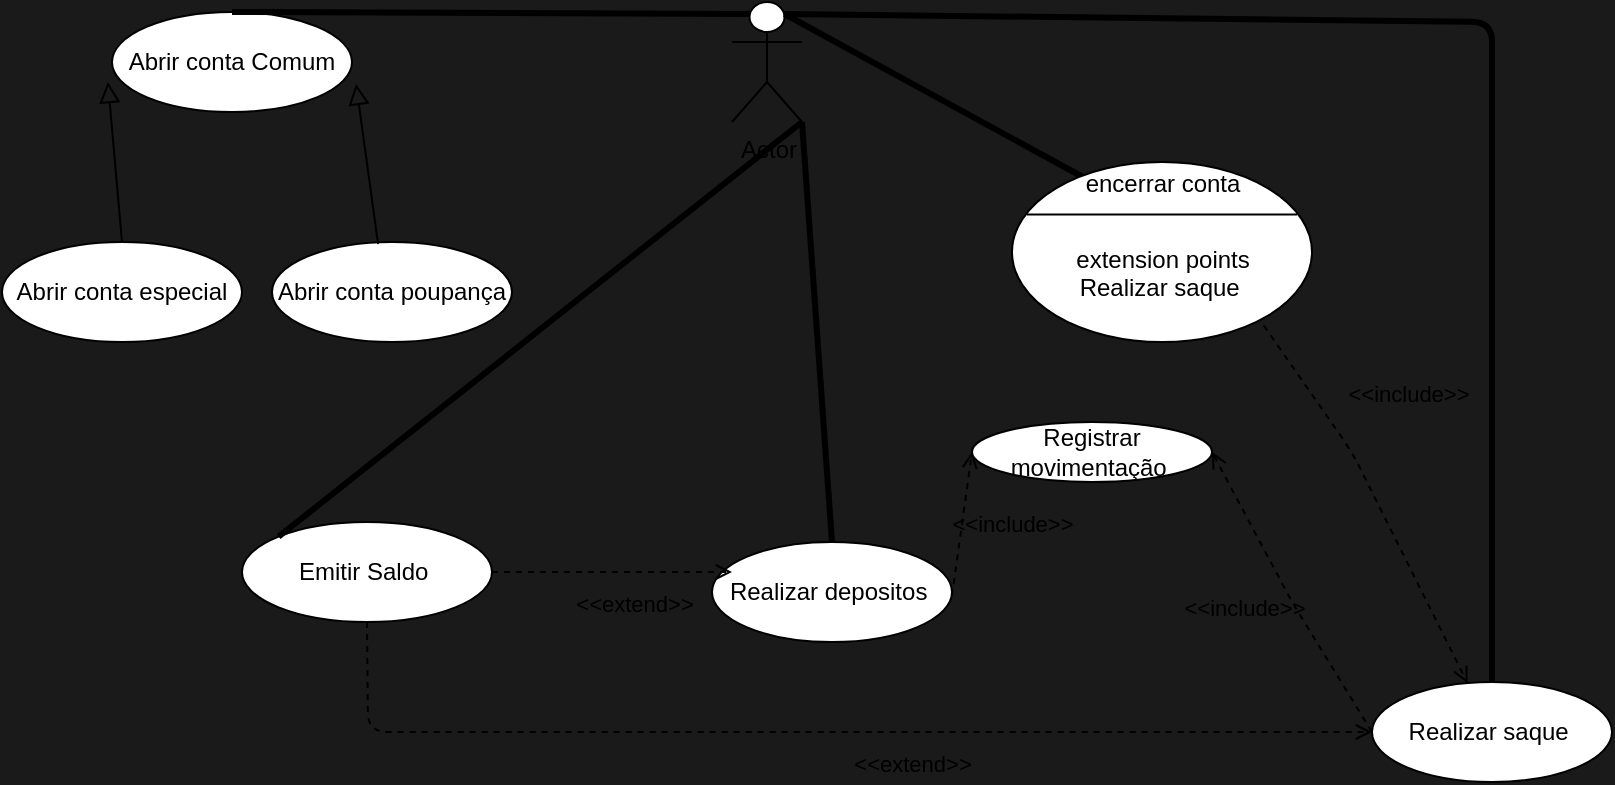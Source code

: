 <mxfile>
    <diagram id="IQ4SyVJ8WSmlafFfYSQ8" name="Página-1">
        <mxGraphModel dx="568" dy="480" grid="1" gridSize="10" guides="1" tooltips="1" connect="0" arrows="1" fold="1" page="1" pageScale="1" pageWidth="850" pageHeight="1100" background="#1A1A1A" math="0" shadow="0">
            <root>
                <mxCell id="0"/>
                <mxCell id="1" parent="0"/>
                <mxCell id="2" value="Actor" style="shape=umlActor;verticalLabelPosition=bottom;verticalAlign=top;html=1;outlineConnect=0;" parent="1" vertex="1">
                    <mxGeometry x="390" y="10" width="35" height="60" as="geometry"/>
                </mxCell>
                <mxCell id="5" value="Abrir conta Comum" style="ellipse;whiteSpace=wrap;html=1;" vertex="1" parent="1">
                    <mxGeometry x="80" y="15" width="120" height="50" as="geometry"/>
                </mxCell>
                <mxCell id="6" value="Emitir Saldo&amp;nbsp;" style="ellipse;whiteSpace=wrap;html=1;" vertex="1" parent="1">
                    <mxGeometry x="145" y="270" width="125" height="50" as="geometry"/>
                </mxCell>
                <mxCell id="9" value="Realizar saque&amp;nbsp;" style="ellipse;whiteSpace=wrap;html=1;" vertex="1" parent="1">
                    <mxGeometry x="710" y="350" width="120" height="50" as="geometry"/>
                </mxCell>
                <mxCell id="10" value="Realizar depositos&amp;nbsp;" style="ellipse;whiteSpace=wrap;html=1;" vertex="1" parent="1">
                    <mxGeometry x="380" y="280" width="120" height="50" as="geometry"/>
                </mxCell>
                <mxCell id="12" value="Abrir conta especial" style="ellipse;whiteSpace=wrap;html=1;" vertex="1" parent="1">
                    <mxGeometry x="25" y="130" width="120" height="50" as="geometry"/>
                </mxCell>
                <mxCell id="13" value="Abrir conta poupança" style="ellipse;whiteSpace=wrap;html=1;" vertex="1" parent="1">
                    <mxGeometry x="160" y="130" width="120" height="50" as="geometry"/>
                </mxCell>
                <mxCell id="14" style="edgeStyle=none;html=1;" edge="1" parent="1">
                    <mxGeometry relative="1" as="geometry">
                        <mxPoint x="425" y="100" as="sourcePoint"/>
                        <mxPoint x="425" y="100" as="targetPoint"/>
                    </mxGeometry>
                </mxCell>
                <mxCell id="16" value="" style="endArrow=none;startArrow=none;endFill=0;startFill=0;endSize=8;html=1;verticalAlign=bottom;labelBackgroundColor=none;strokeWidth=3;entryX=0.25;entryY=0.1;entryDx=0;entryDy=0;entryPerimeter=0;exitX=0.5;exitY=0;exitDx=0;exitDy=0;" edge="1" parent="1" source="5" target="2">
                    <mxGeometry width="160" relative="1" as="geometry">
                        <mxPoint x="190" y="44.5" as="sourcePoint"/>
                        <mxPoint x="350" y="44.5" as="targetPoint"/>
                    </mxGeometry>
                </mxCell>
                <mxCell id="18" value="" style="endArrow=none;startArrow=none;endFill=0;startFill=0;endSize=8;html=1;verticalAlign=bottom;labelBackgroundColor=none;strokeWidth=3;exitX=0.75;exitY=0.1;exitDx=0;exitDy=0;exitPerimeter=0;" edge="1" parent="1" source="2">
                    <mxGeometry width="160" relative="1" as="geometry">
                        <mxPoint x="510" y="54.5" as="sourcePoint"/>
                        <mxPoint x="570" y="100" as="targetPoint"/>
                    </mxGeometry>
                </mxCell>
                <mxCell id="19" value="" style="endArrow=block;html=1;rounded=0;align=center;verticalAlign=bottom;endFill=0;labelBackgroundColor=none;endSize=8;exitX=0.5;exitY=0;exitDx=0;exitDy=0;entryX=-0.017;entryY=0.7;entryDx=0;entryDy=0;entryPerimeter=0;" edge="1" parent="1" source="12" target="5">
                    <mxGeometry relative="1" as="geometry">
                        <mxPoint x="10" y="134.5" as="sourcePoint"/>
                        <mxPoint x="110" y="90" as="targetPoint"/>
                    </mxGeometry>
                </mxCell>
                <mxCell id="20" value="" style="resizable=0;html=1;align=center;verticalAlign=top;labelBackgroundColor=none;" connectable="0" vertex="1" parent="19">
                    <mxGeometry relative="1" as="geometry"/>
                </mxCell>
                <mxCell id="21" value="" style="endArrow=block;html=1;rounded=0;align=center;verticalAlign=bottom;endFill=0;labelBackgroundColor=none;endSize=8;entryX=1.017;entryY=0.72;entryDx=0;entryDy=0;entryPerimeter=0;exitX=0.442;exitY=0.02;exitDx=0;exitDy=0;exitPerimeter=0;" edge="1" parent="1" source="13" target="5">
                    <mxGeometry relative="1" as="geometry">
                        <mxPoint x="180" y="150" as="sourcePoint"/>
                        <mxPoint x="240" y="100" as="targetPoint"/>
                    </mxGeometry>
                </mxCell>
                <mxCell id="22" value="" style="resizable=0;html=1;align=center;verticalAlign=top;labelBackgroundColor=none;" connectable="0" vertex="1" parent="21">
                    <mxGeometry relative="1" as="geometry"/>
                </mxCell>
                <mxCell id="23" value="" style="endArrow=none;startArrow=none;endFill=0;startFill=0;endSize=8;html=1;verticalAlign=bottom;labelBackgroundColor=none;strokeWidth=3;exitX=0.5;exitY=0;exitDx=0;exitDy=0;entryX=1;entryY=1;entryDx=0;entryDy=0;entryPerimeter=0;" edge="1" parent="1" source="10" target="2">
                    <mxGeometry width="160" relative="1" as="geometry">
                        <mxPoint x="340" y="230" as="sourcePoint"/>
                        <mxPoint x="440" y="60" as="targetPoint"/>
                    </mxGeometry>
                </mxCell>
                <mxCell id="27" value="Registrar movimentação&amp;nbsp;" style="ellipse;whiteSpace=wrap;html=1;" vertex="1" parent="1">
                    <mxGeometry x="510" y="220" width="120" height="30" as="geometry"/>
                </mxCell>
                <mxCell id="28" value="&amp;lt;&amp;lt;include&amp;gt;&amp;gt;" style="html=1;verticalAlign=bottom;labelBackgroundColor=none;endArrow=open;endFill=0;dashed=1;entryX=0;entryY=0.5;entryDx=0;entryDy=0;exitX=1;exitY=0.54;exitDx=0;exitDy=0;exitPerimeter=0;" edge="1" parent="1" source="10" target="27">
                    <mxGeometry x="-0.151" y="-26" width="160" relative="1" as="geometry">
                        <mxPoint x="510" y="310" as="sourcePoint"/>
                        <mxPoint x="230" y="370" as="targetPoint"/>
                        <mxPoint as="offset"/>
                    </mxGeometry>
                </mxCell>
                <mxCell id="29" value="&amp;lt;&amp;lt;include&amp;gt;&amp;gt;" style="html=1;verticalAlign=bottom;labelBackgroundColor=none;endArrow=open;endFill=0;dashed=1;entryX=1;entryY=0.5;entryDx=0;entryDy=0;exitX=0;exitY=0.5;exitDx=0;exitDy=0;" edge="1" parent="1" source="9" target="27">
                    <mxGeometry x="-0.045" y="27" width="160" relative="1" as="geometry">
                        <mxPoint x="740" y="310" as="sourcePoint"/>
                        <mxPoint x="710" y="420" as="targetPoint"/>
                        <mxPoint as="offset"/>
                        <Array as="points">
                            <mxPoint x="670" y="310"/>
                        </Array>
                    </mxGeometry>
                </mxCell>
                <mxCell id="30" value="" style="endArrow=none;startArrow=none;endFill=0;startFill=0;endSize=8;html=1;verticalAlign=bottom;labelBackgroundColor=none;strokeWidth=3;entryX=0.5;entryY=0;entryDx=0;entryDy=0;exitX=0.75;exitY=0.1;exitDx=0;exitDy=0;exitPerimeter=0;" edge="1" parent="1" source="2" target="9">
                    <mxGeometry width="160" relative="1" as="geometry">
                        <mxPoint x="420" y="10" as="sourcePoint"/>
                        <mxPoint x="790" y="20" as="targetPoint"/>
                        <Array as="points">
                            <mxPoint x="770" y="20"/>
                        </Array>
                    </mxGeometry>
                </mxCell>
                <mxCell id="31" value="" style="endArrow=none;startArrow=none;endFill=0;startFill=0;endSize=8;html=1;verticalAlign=bottom;labelBackgroundColor=none;strokeWidth=3;entryX=0;entryY=0;entryDx=0;entryDy=0;exitX=1;exitY=1;exitDx=0;exitDy=0;exitPerimeter=0;" edge="1" parent="1" source="2" target="6">
                    <mxGeometry width="160" relative="1" as="geometry">
                        <mxPoint x="420" y="70" as="sourcePoint"/>
                        <mxPoint x="694.88" y="159" as="targetPoint"/>
                    </mxGeometry>
                </mxCell>
                <mxCell id="32" value="&amp;lt;&amp;lt;extend&amp;gt;&amp;gt;" style="html=1;verticalAlign=bottom;labelBackgroundColor=none;endArrow=open;endFill=0;dashed=1;exitX=0.5;exitY=1;exitDx=0;exitDy=0;entryX=0;entryY=0.5;entryDx=0;entryDy=0;" edge="1" parent="1" source="6" target="9">
                    <mxGeometry x="0.174" y="-25" width="160" relative="1" as="geometry">
                        <mxPoint x="510" y="280" as="sourcePoint"/>
                        <mxPoint x="700" y="400" as="targetPoint"/>
                        <Array as="points">
                            <mxPoint x="208" y="375"/>
                        </Array>
                        <mxPoint as="offset"/>
                    </mxGeometry>
                </mxCell>
                <mxCell id="34" value="&amp;lt;&amp;lt;include&amp;gt;&amp;gt;" style="html=1;verticalAlign=bottom;labelBackgroundColor=none;endArrow=open;endFill=0;dashed=1;exitX=0.839;exitY=0.908;exitDx=0;exitDy=0;exitPerimeter=0;" edge="1" parent="1" source="36" target="9">
                    <mxGeometry x="-0.257" y="34" width="160" relative="1" as="geometry">
                        <mxPoint x="644" y="140" as="sourcePoint"/>
                        <mxPoint x="660" y="160" as="targetPoint"/>
                        <mxPoint as="offset"/>
                        <Array as="points">
                            <mxPoint x="700" y="235"/>
                        </Array>
                    </mxGeometry>
                </mxCell>
                <mxCell id="35" value="&amp;lt;&amp;lt;extend&amp;gt;&amp;gt;" style="html=1;verticalAlign=bottom;labelBackgroundColor=none;endArrow=open;endFill=0;dashed=1;exitX=1;exitY=0.5;exitDx=0;exitDy=0;" edge="1" parent="1" source="6">
                    <mxGeometry x="0.174" y="-25" width="160" relative="1" as="geometry">
                        <mxPoint x="290" y="295" as="sourcePoint"/>
                        <mxPoint x="390" y="295" as="targetPoint"/>
                        <Array as="points"/>
                        <mxPoint as="offset"/>
                    </mxGeometry>
                </mxCell>
                <mxCell id="36" value="" style="shape=ellipse;container=1;horizontal=1;horizontalStack=0;resizeParent=1;resizeParentMax=0;resizeLast=0;html=1;dashed=0;collapsible=0;" vertex="1" parent="1">
                    <mxGeometry x="530" y="90" width="150" height="90" as="geometry"/>
                </mxCell>
                <mxCell id="37" value="encerrar conta" style="html=1;strokeColor=none;fillColor=none;align=center;verticalAlign=middle;rotatable=0;" vertex="1" parent="36">
                    <mxGeometry width="150" height="22.5" as="geometry"/>
                </mxCell>
                <mxCell id="38" value="" style="line;strokeWidth=1;fillColor=none;rotatable=0;labelPosition=right;points=[];portConstraint=eastwest;dashed=0;resizeWidth=1;" vertex="1" parent="36">
                    <mxGeometry x="7.5" y="22.5" width="135" height="7.5" as="geometry"/>
                </mxCell>
                <mxCell id="39" value="&lt;br&gt;&lt;br&gt;extension points&lt;br&gt;Realizar saque&amp;nbsp;" style="text;html=1;align=center;verticalAlign=middle;rotatable=0;fillColor=none;strokeColor=none;" vertex="1" parent="36">
                    <mxGeometry y="30.0" width="150" height="22.5" as="geometry"/>
                </mxCell>
            </root>
        </mxGraphModel>
    </diagram>
</mxfile>